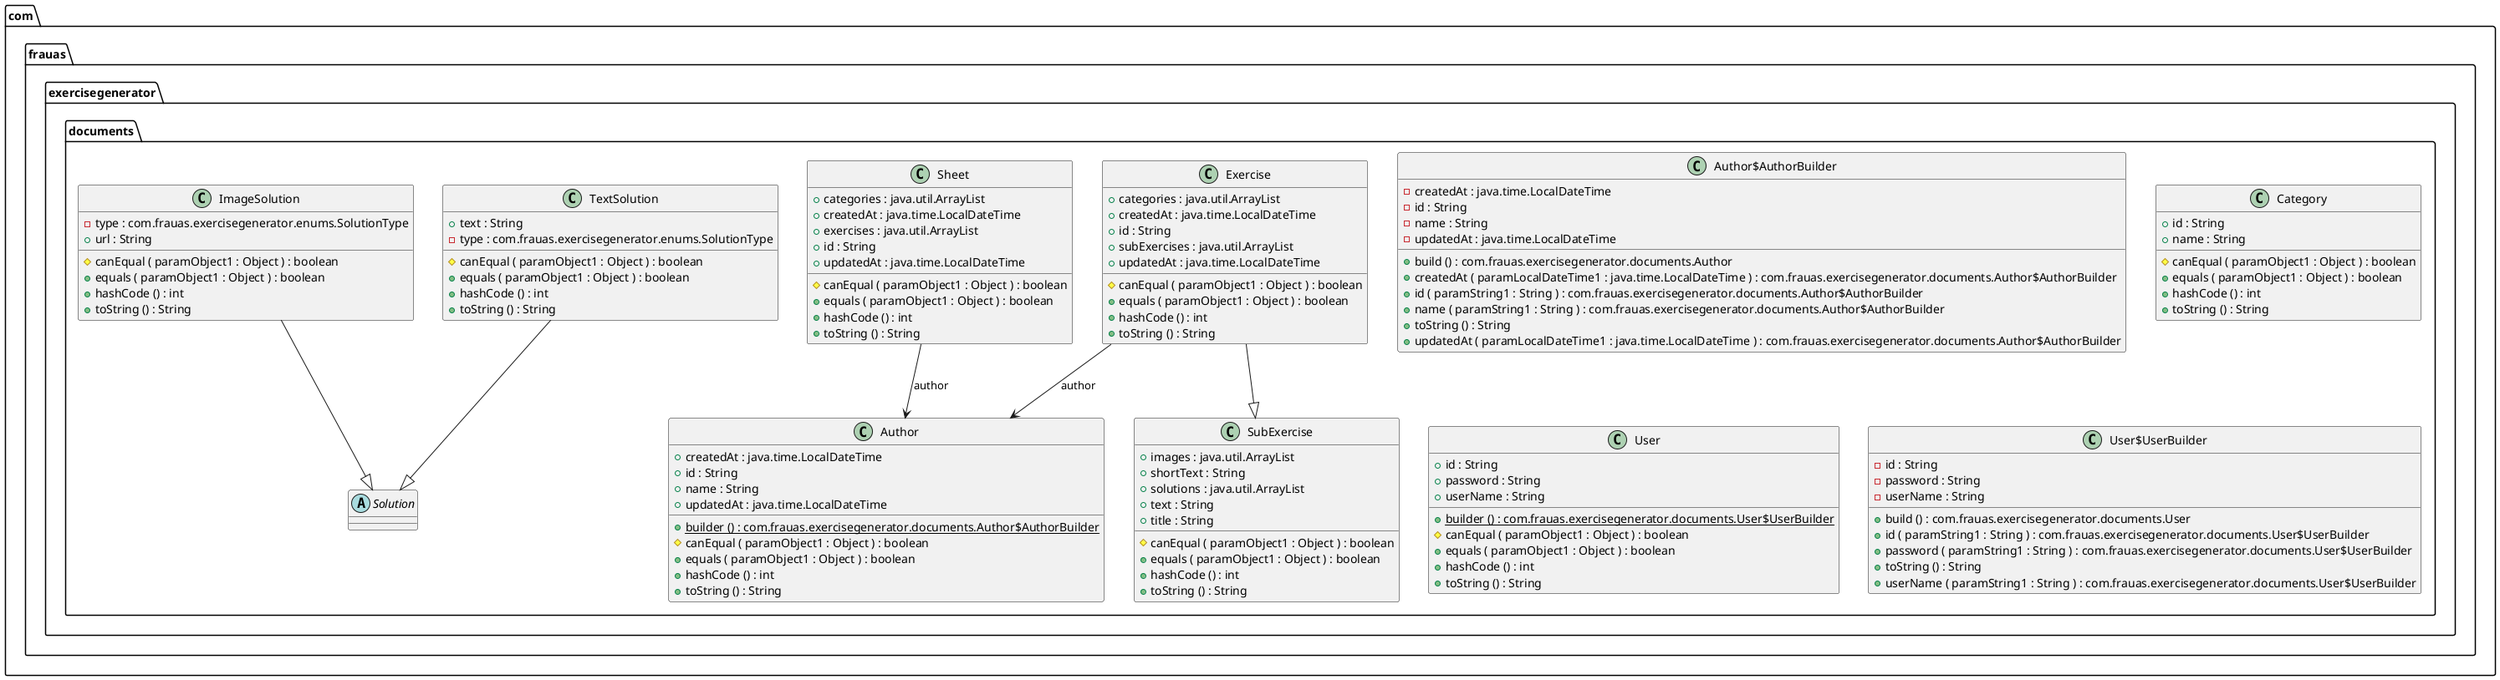 @startuml

class com.frauas.exercisegenerator.documents.Author {
	{field} +createdAt : java.time.LocalDateTime
	{field} +id : String
	{field} +name : String
	{field} +updatedAt : java.time.LocalDateTime
	{method}  {static} +builder () : com.frauas.exercisegenerator.documents.Author$AuthorBuilder
	{method} #canEqual ( paramObject1 : Object ) : boolean
	{method} +equals ( paramObject1 : Object ) : boolean
	{method} +hashCode () : int
	{method} +toString () : String
}


class com.frauas.exercisegenerator.documents.Author$AuthorBuilder {
	{field} -createdAt : java.time.LocalDateTime
	{field} -id : String
	{field} -name : String
	{field} -updatedAt : java.time.LocalDateTime
	{method} +build () : com.frauas.exercisegenerator.documents.Author
	{method} +createdAt ( paramLocalDateTime1 : java.time.LocalDateTime ) : com.frauas.exercisegenerator.documents.Author$AuthorBuilder
	{method} +id ( paramString1 : String ) : com.frauas.exercisegenerator.documents.Author$AuthorBuilder
	{method} +name ( paramString1 : String ) : com.frauas.exercisegenerator.documents.Author$AuthorBuilder
	{method} +toString () : String
	{method} +updatedAt ( paramLocalDateTime1 : java.time.LocalDateTime ) : com.frauas.exercisegenerator.documents.Author$AuthorBuilder
}


class com.frauas.exercisegenerator.documents.Category {
	{field} +id : String
	{field} +name : String
	{method} #canEqual ( paramObject1 : Object ) : boolean
	{method} +equals ( paramObject1 : Object ) : boolean
	{method} +hashCode () : int
	{method} +toString () : String
}


class com.frauas.exercisegenerator.documents.Exercise {
	{field} +categories : java.util.ArrayList
	{field} +createdAt : java.time.LocalDateTime
	{field} +id : String
	{field} +subExercises : java.util.ArrayList
	{field} +updatedAt : java.time.LocalDateTime
	{method} #canEqual ( paramObject1 : Object ) : boolean
	{method} +equals ( paramObject1 : Object ) : boolean
	{method} +hashCode () : int
	{method} +toString () : String
}


class com.frauas.exercisegenerator.documents.ImageSolution {
	{field} -type : com.frauas.exercisegenerator.enums.SolutionType
	{field} +url : String
	{method} #canEqual ( paramObject1 : Object ) : boolean
	{method} +equals ( paramObject1 : Object ) : boolean
	{method} +hashCode () : int
	{method} +toString () : String
}


class com.frauas.exercisegenerator.documents.Sheet {
	{field} +categories : java.util.ArrayList
	{field} +createdAt : java.time.LocalDateTime
	{field} +exercises : java.util.ArrayList
	{field} +id : String
	{field} +updatedAt : java.time.LocalDateTime
	{method} #canEqual ( paramObject1 : Object ) : boolean
	{method} +equals ( paramObject1 : Object ) : boolean
	{method} +hashCode () : int
	{method} +toString () : String
}


abstract class com.frauas.exercisegenerator.documents.Solution {
}


class com.frauas.exercisegenerator.documents.SubExercise {
	{field} +images : java.util.ArrayList
	{field} +shortText : String
	{field} +solutions : java.util.ArrayList
	{field} +text : String
	{field} +title : String
	{method} #canEqual ( paramObject1 : Object ) : boolean
	{method} +equals ( paramObject1 : Object ) : boolean
	{method} +hashCode () : int
	{method} +toString () : String
}


class com.frauas.exercisegenerator.documents.TextSolution {
	{field} +text : String
	{field} -type : com.frauas.exercisegenerator.enums.SolutionType
	{method} #canEqual ( paramObject1 : Object ) : boolean
	{method} +equals ( paramObject1 : Object ) : boolean
	{method} +hashCode () : int
	{method} +toString () : String
}


class com.frauas.exercisegenerator.documents.User {
	{field} +id : String
	{field} +password : String
	{field} +userName : String
	{method}  {static} +builder () : com.frauas.exercisegenerator.documents.User$UserBuilder
	{method} #canEqual ( paramObject1 : Object ) : boolean
	{method} +equals ( paramObject1 : Object ) : boolean
	{method} +hashCode () : int
	{method} +toString () : String
}


class com.frauas.exercisegenerator.documents.User$UserBuilder {
	{field} -id : String
	{field} -password : String
	{field} -userName : String
	{method} +build () : com.frauas.exercisegenerator.documents.User
	{method} +id ( paramString1 : String ) : com.frauas.exercisegenerator.documents.User$UserBuilder
	{method} +password ( paramString1 : String ) : com.frauas.exercisegenerator.documents.User$UserBuilder
	{method} +toString () : String
	{method} +userName ( paramString1 : String ) : com.frauas.exercisegenerator.documents.User$UserBuilder
}




com.frauas.exercisegenerator.documents.Exercise -->  com.frauas.exercisegenerator.documents.Author : author
com.frauas.exercisegenerator.documents.Exercise --|>  com.frauas.exercisegenerator.documents.SubExercise
com.frauas.exercisegenerator.documents.ImageSolution --|>  com.frauas.exercisegenerator.documents.Solution
com.frauas.exercisegenerator.documents.Sheet -->  com.frauas.exercisegenerator.documents.Author : author
com.frauas.exercisegenerator.documents.TextSolution --|>  com.frauas.exercisegenerator.documents.Solution


@enduml